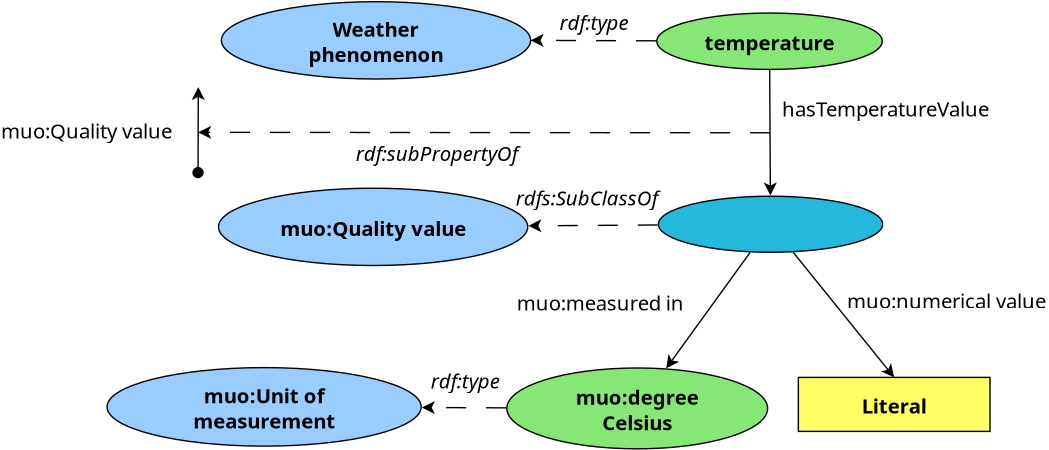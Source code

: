 <?xml version="1.0" encoding="UTF-8"?>
<dia:diagram xmlns:dia="http://www.lysator.liu.se/~alla/dia/">
  <dia:layer name="Hintergrund" visible="true" active="true">
    <dia:object type="Flowchart - Ellipse" version="0" id="O0">
      <dia:attribute name="obj_pos">
        <dia:point val="15.469,6.565"/>
      </dia:attribute>
      <dia:attribute name="obj_bb">
        <dia:rectangle val="15.434,6.53;30.966,10.466"/>
      </dia:attribute>
      <dia:attribute name="elem_corner">
        <dia:point val="15.469,6.565"/>
      </dia:attribute>
      <dia:attribute name="elem_width">
        <dia:real val="15.463"/>
      </dia:attribute>
      <dia:attribute name="elem_height">
        <dia:real val="3.866"/>
      </dia:attribute>
      <dia:attribute name="border_width">
        <dia:real val="0.07"/>
      </dia:attribute>
      <dia:attribute name="inner_color">
        <dia:color val="#99ccff"/>
      </dia:attribute>
      <dia:attribute name="show_background">
        <dia:boolean val="true"/>
      </dia:attribute>
      <dia:attribute name="padding">
        <dia:real val="0.354"/>
      </dia:attribute>
      <dia:attribute name="text">
        <dia:composite type="text">
          <dia:attribute name="string">
            <dia:string>#Weather
phenomenon#</dia:string>
          </dia:attribute>
          <dia:attribute name="font">
            <dia:font family="sans" style="80" name="Helvetica-Bold"/>
          </dia:attribute>
          <dia:attribute name="height">
            <dia:real val="1.27"/>
          </dia:attribute>
          <dia:attribute name="pos">
            <dia:point val="23.2,8.173"/>
          </dia:attribute>
          <dia:attribute name="color">
            <dia:color val="#000000"/>
          </dia:attribute>
          <dia:attribute name="alignment">
            <dia:enum val="1"/>
          </dia:attribute>
        </dia:composite>
      </dia:attribute>
    </dia:object>
    <dia:object type="Flowchart - Ellipse" version="0" id="O1">
      <dia:attribute name="obj_pos">
        <dia:point val="37.32,16.29"/>
      </dia:attribute>
      <dia:attribute name="obj_bb">
        <dia:rectangle val="37.285,16.255;48.569,19.128"/>
      </dia:attribute>
      <dia:attribute name="elem_corner">
        <dia:point val="37.32,16.29"/>
      </dia:attribute>
      <dia:attribute name="elem_width">
        <dia:real val="11.213"/>
      </dia:attribute>
      <dia:attribute name="elem_height">
        <dia:real val="2.803"/>
      </dia:attribute>
      <dia:attribute name="border_width">
        <dia:real val="0.07"/>
      </dia:attribute>
      <dia:attribute name="inner_color">
        <dia:color val="#23b8dc"/>
      </dia:attribute>
      <dia:attribute name="show_background">
        <dia:boolean val="true"/>
      </dia:attribute>
      <dia:attribute name="padding">
        <dia:real val="0.35"/>
      </dia:attribute>
      <dia:attribute name="text">
        <dia:composite type="text">
          <dia:attribute name="string">
            <dia:string>##</dia:string>
          </dia:attribute>
          <dia:attribute name="font">
            <dia:font family="sans" style="80" name="Helvetica-Bold"/>
          </dia:attribute>
          <dia:attribute name="height">
            <dia:real val="1.27"/>
          </dia:attribute>
          <dia:attribute name="pos">
            <dia:point val="42.927,18.002"/>
          </dia:attribute>
          <dia:attribute name="color">
            <dia:color val="#000000"/>
          </dia:attribute>
          <dia:attribute name="alignment">
            <dia:enum val="1"/>
          </dia:attribute>
        </dia:composite>
      </dia:attribute>
    </dia:object>
    <dia:object type="Flowchart - Ellipse" version="0" id="O2">
      <dia:attribute name="obj_pos">
        <dia:point val="37.238,7.132"/>
      </dia:attribute>
      <dia:attribute name="obj_bb">
        <dia:rectangle val="37.203,7.097;48.55,9.986"/>
      </dia:attribute>
      <dia:attribute name="elem_corner">
        <dia:point val="37.238,7.132"/>
      </dia:attribute>
      <dia:attribute name="elem_width">
        <dia:real val="11.277"/>
      </dia:attribute>
      <dia:attribute name="elem_height">
        <dia:real val="2.819"/>
      </dia:attribute>
      <dia:attribute name="border_width">
        <dia:real val="0.07"/>
      </dia:attribute>
      <dia:attribute name="inner_color">
        <dia:color val="#87e776"/>
      </dia:attribute>
      <dia:attribute name="show_background">
        <dia:boolean val="true"/>
      </dia:attribute>
      <dia:attribute name="padding">
        <dia:real val="0.35"/>
      </dia:attribute>
      <dia:attribute name="text">
        <dia:composite type="text">
          <dia:attribute name="string">
            <dia:string>#temperature#</dia:string>
          </dia:attribute>
          <dia:attribute name="font">
            <dia:font family="sans" style="80" name="Helvetica-Bold"/>
          </dia:attribute>
          <dia:attribute name="height">
            <dia:real val="1.27"/>
          </dia:attribute>
          <dia:attribute name="pos">
            <dia:point val="42.877,8.852"/>
          </dia:attribute>
          <dia:attribute name="color">
            <dia:color val="#000000"/>
          </dia:attribute>
          <dia:attribute name="alignment">
            <dia:enum val="1"/>
          </dia:attribute>
        </dia:composite>
      </dia:attribute>
    </dia:object>
    <dia:object type="Flowchart - Box" version="0" id="O3">
      <dia:attribute name="obj_pos">
        <dia:point val="44.318,25.35"/>
      </dia:attribute>
      <dia:attribute name="obj_bb">
        <dia:rectangle val="44.282,25.315;53.935,28.085"/>
      </dia:attribute>
      <dia:attribute name="elem_corner">
        <dia:point val="44.318,25.35"/>
      </dia:attribute>
      <dia:attribute name="elem_width">
        <dia:real val="9.583"/>
      </dia:attribute>
      <dia:attribute name="elem_height">
        <dia:real val="2.7"/>
      </dia:attribute>
      <dia:attribute name="border_width">
        <dia:real val="0.07"/>
      </dia:attribute>
      <dia:attribute name="inner_color">
        <dia:color val="#ffff66"/>
      </dia:attribute>
      <dia:attribute name="show_background">
        <dia:boolean val="true"/>
      </dia:attribute>
      <dia:attribute name="padding">
        <dia:real val="0.5"/>
      </dia:attribute>
      <dia:attribute name="text">
        <dia:composite type="text">
          <dia:attribute name="string">
            <dia:string>#Literal#</dia:string>
          </dia:attribute>
          <dia:attribute name="font">
            <dia:font family="sans" style="80" name="Helvetica-Bold"/>
          </dia:attribute>
          <dia:attribute name="height">
            <dia:real val="1.27"/>
          </dia:attribute>
          <dia:attribute name="pos">
            <dia:point val="49.109,27.01"/>
          </dia:attribute>
          <dia:attribute name="color">
            <dia:color val="#000000"/>
          </dia:attribute>
          <dia:attribute name="alignment">
            <dia:enum val="1"/>
          </dia:attribute>
        </dia:composite>
      </dia:attribute>
    </dia:object>
    <dia:object type="Standard - Line" version="0" id="O4">
      <dia:attribute name="obj_pos">
        <dia:point val="44.058,19.093"/>
      </dia:attribute>
      <dia:attribute name="obj_bb">
        <dia:rectangle val="44.008,19.043;49.158,25.411"/>
      </dia:attribute>
      <dia:attribute name="conn_endpoints">
        <dia:point val="44.058,19.093"/>
        <dia:point val="49.109,25.35"/>
      </dia:attribute>
      <dia:attribute name="numcp">
        <dia:int val="1"/>
      </dia:attribute>
      <dia:attribute name="line_width">
        <dia:real val="0.07"/>
      </dia:attribute>
      <dia:attribute name="end_arrow">
        <dia:enum val="22"/>
      </dia:attribute>
      <dia:attribute name="end_arrow_length">
        <dia:real val="0.5"/>
      </dia:attribute>
      <dia:attribute name="end_arrow_width">
        <dia:real val="0.5"/>
      </dia:attribute>
      <dia:connections>
        <dia:connection handle="0" to="O1" connection="16"/>
        <dia:connection handle="1" to="O3" connection="2"/>
      </dia:connections>
    </dia:object>
    <dia:object type="Standard - Line" version="0" id="O5">
      <dia:attribute name="obj_pos">
        <dia:point val="14.301,15.36"/>
      </dia:attribute>
      <dia:attribute name="obj_bb">
        <dia:rectangle val="13.985,10.755;14.642,15.41"/>
      </dia:attribute>
      <dia:attribute name="conn_endpoints">
        <dia:point val="14.301,15.36"/>
        <dia:point val="14.315,10.833"/>
      </dia:attribute>
      <dia:attribute name="numcp">
        <dia:int val="1"/>
      </dia:attribute>
      <dia:attribute name="line_width">
        <dia:real val="0.07"/>
      </dia:attribute>
      <dia:attribute name="start_arrow">
        <dia:enum val="8"/>
      </dia:attribute>
      <dia:attribute name="start_arrow_length">
        <dia:real val="0.5"/>
      </dia:attribute>
      <dia:attribute name="start_arrow_width">
        <dia:real val="0.5"/>
      </dia:attribute>
      <dia:attribute name="end_arrow">
        <dia:enum val="22"/>
      </dia:attribute>
      <dia:attribute name="end_arrow_length">
        <dia:real val="0.5"/>
      </dia:attribute>
      <dia:attribute name="end_arrow_width">
        <dia:real val="0.5"/>
      </dia:attribute>
    </dia:object>
    <dia:object type="Standard - Line" version="0" id="O6">
      <dia:attribute name="obj_pos">
        <dia:point val="42.902,13.12"/>
      </dia:attribute>
      <dia:attribute name="obj_bb">
        <dia:rectangle val="14.23,12.769;42.937,13.425"/>
      </dia:attribute>
      <dia:attribute name="conn_endpoints">
        <dia:point val="42.902,13.12"/>
        <dia:point val="14.308,13.097"/>
      </dia:attribute>
      <dia:attribute name="numcp">
        <dia:int val="1"/>
      </dia:attribute>
      <dia:attribute name="line_width">
        <dia:real val="0.07"/>
      </dia:attribute>
      <dia:attribute name="line_style">
        <dia:enum val="1"/>
      </dia:attribute>
      <dia:attribute name="end_arrow">
        <dia:enum val="22"/>
      </dia:attribute>
      <dia:attribute name="end_arrow_length">
        <dia:real val="0.5"/>
      </dia:attribute>
      <dia:attribute name="end_arrow_width">
        <dia:real val="0.5"/>
      </dia:attribute>
      <dia:connections>
        <dia:connection handle="0" to="O16" connection="0"/>
        <dia:connection handle="1" to="O5" connection="0"/>
      </dia:connections>
    </dia:object>
    <dia:object type="Standard - Line" version="0" id="O7">
      <dia:attribute name="obj_pos">
        <dia:point val="37.204,8.521"/>
      </dia:attribute>
      <dia:attribute name="obj_bb">
        <dia:rectangle val="30.853,8.172;37.239,8.829"/>
      </dia:attribute>
      <dia:attribute name="conn_endpoints">
        <dia:point val="37.204,8.521"/>
        <dia:point val="30.931,8.498"/>
      </dia:attribute>
      <dia:attribute name="numcp">
        <dia:int val="1"/>
      </dia:attribute>
      <dia:attribute name="line_width">
        <dia:real val="0.07"/>
      </dia:attribute>
      <dia:attribute name="line_style">
        <dia:enum val="1"/>
      </dia:attribute>
      <dia:attribute name="end_arrow">
        <dia:enum val="22"/>
      </dia:attribute>
      <dia:attribute name="end_arrow_length">
        <dia:real val="0.5"/>
      </dia:attribute>
      <dia:attribute name="end_arrow_width">
        <dia:real val="0.5"/>
      </dia:attribute>
      <dia:connections>
        <dia:connection handle="0" to="O2" connection="16"/>
        <dia:connection handle="1" to="O0" connection="0"/>
      </dia:connections>
    </dia:object>
    <dia:object type="Standard - Text" version="1" id="O8">
      <dia:attribute name="obj_pos">
        <dia:point val="43.5,12.3"/>
      </dia:attribute>
      <dia:attribute name="obj_bb">
        <dia:rectangle val="43.5,11.325;54.552,12.599"/>
      </dia:attribute>
      <dia:attribute name="text">
        <dia:composite type="text">
          <dia:attribute name="string">
            <dia:string>#hasTemperatureValue#</dia:string>
          </dia:attribute>
          <dia:attribute name="font">
            <dia:font family="sans" style="0" name="Helvetica"/>
          </dia:attribute>
          <dia:attribute name="height">
            <dia:real val="1.27"/>
          </dia:attribute>
          <dia:attribute name="pos">
            <dia:point val="43.5,12.3"/>
          </dia:attribute>
          <dia:attribute name="color">
            <dia:color val="#000000"/>
          </dia:attribute>
          <dia:attribute name="alignment">
            <dia:enum val="0"/>
          </dia:attribute>
        </dia:composite>
      </dia:attribute>
      <dia:attribute name="valign">
        <dia:enum val="3"/>
      </dia:attribute>
    </dia:object>
    <dia:object type="Standard - Text" version="1" id="O9">
      <dia:attribute name="obj_pos">
        <dia:point val="32.372,7.976"/>
      </dia:attribute>
      <dia:attribute name="obj_bb">
        <dia:rectangle val="32.372,7.031;36.404,8.216"/>
      </dia:attribute>
      <dia:attribute name="text">
        <dia:composite type="text">
          <dia:attribute name="string">
            <dia:string>#rdf:type#</dia:string>
          </dia:attribute>
          <dia:attribute name="font">
            <dia:font family="sans" style="8" name="Helvetica-Oblique"/>
          </dia:attribute>
          <dia:attribute name="height">
            <dia:real val="1.27"/>
          </dia:attribute>
          <dia:attribute name="pos">
            <dia:point val="32.372,7.976"/>
          </dia:attribute>
          <dia:attribute name="color">
            <dia:color val="#000000"/>
          </dia:attribute>
          <dia:attribute name="alignment">
            <dia:enum val="0"/>
          </dia:attribute>
        </dia:composite>
      </dia:attribute>
      <dia:attribute name="valign">
        <dia:enum val="3"/>
      </dia:attribute>
    </dia:object>
    <dia:object type="Standard - Text" version="1" id="O10">
      <dia:attribute name="obj_pos">
        <dia:point val="46.75,21.9"/>
      </dia:attribute>
      <dia:attribute name="obj_bb">
        <dia:rectangle val="46.75,20.955;57.517,22.14"/>
      </dia:attribute>
      <dia:attribute name="text">
        <dia:composite type="text">
          <dia:attribute name="string">
            <dia:string>#muo:numerical value#</dia:string>
          </dia:attribute>
          <dia:attribute name="font">
            <dia:font family="sans" style="0" name="Helvetica"/>
          </dia:attribute>
          <dia:attribute name="height">
            <dia:real val="1.27"/>
          </dia:attribute>
          <dia:attribute name="pos">
            <dia:point val="46.75,21.9"/>
          </dia:attribute>
          <dia:attribute name="color">
            <dia:color val="#000000"/>
          </dia:attribute>
          <dia:attribute name="alignment">
            <dia:enum val="0"/>
          </dia:attribute>
        </dia:composite>
      </dia:attribute>
      <dia:attribute name="valign">
        <dia:enum val="3"/>
      </dia:attribute>
    </dia:object>
    <dia:object type="Standard - Text" version="1" id="O11">
      <dia:attribute name="obj_pos">
        <dia:point val="4.45,13.4"/>
      </dia:attribute>
      <dia:attribute name="obj_bb">
        <dia:rectangle val="4.45,12.455;13.783,13.64"/>
      </dia:attribute>
      <dia:attribute name="text">
        <dia:composite type="text">
          <dia:attribute name="string">
            <dia:string>#muo:Quality value#</dia:string>
          </dia:attribute>
          <dia:attribute name="font">
            <dia:font family="sans" style="0" name="Helvetica"/>
          </dia:attribute>
          <dia:attribute name="height">
            <dia:real val="1.27"/>
          </dia:attribute>
          <dia:attribute name="pos">
            <dia:point val="4.45,13.4"/>
          </dia:attribute>
          <dia:attribute name="color">
            <dia:color val="#000000"/>
          </dia:attribute>
          <dia:attribute name="alignment">
            <dia:enum val="0"/>
          </dia:attribute>
        </dia:composite>
      </dia:attribute>
      <dia:attribute name="valign">
        <dia:enum val="3"/>
      </dia:attribute>
    </dia:object>
    <dia:object type="Standard - Text" version="1" id="O12">
      <dia:attribute name="obj_pos">
        <dia:point val="22.185,14.535"/>
      </dia:attribute>
      <dia:attribute name="obj_bb">
        <dia:rectangle val="22.185,13.59;31.36,14.775"/>
      </dia:attribute>
      <dia:attribute name="text">
        <dia:composite type="text">
          <dia:attribute name="string">
            <dia:string>#rdf:subPropertyOf#</dia:string>
          </dia:attribute>
          <dia:attribute name="font">
            <dia:font family="sans" style="8" name="Helvetica-Oblique"/>
          </dia:attribute>
          <dia:attribute name="height">
            <dia:real val="1.27"/>
          </dia:attribute>
          <dia:attribute name="pos">
            <dia:point val="22.185,14.535"/>
          </dia:attribute>
          <dia:attribute name="color">
            <dia:color val="#000000"/>
          </dia:attribute>
          <dia:attribute name="alignment">
            <dia:enum val="0"/>
          </dia:attribute>
        </dia:composite>
      </dia:attribute>
      <dia:attribute name="valign">
        <dia:enum val="3"/>
      </dia:attribute>
    </dia:object>
    <dia:object type="Flowchart - Ellipse" version="0" id="O13">
      <dia:attribute name="obj_pos">
        <dia:point val="15.325,15.89"/>
      </dia:attribute>
      <dia:attribute name="obj_bb">
        <dia:rectangle val="15.29,15.855;30.823,19.791"/>
      </dia:attribute>
      <dia:attribute name="elem_corner">
        <dia:point val="15.325,15.89"/>
      </dia:attribute>
      <dia:attribute name="elem_width">
        <dia:real val="15.463"/>
      </dia:attribute>
      <dia:attribute name="elem_height">
        <dia:real val="3.866"/>
      </dia:attribute>
      <dia:attribute name="border_width">
        <dia:real val="0.07"/>
      </dia:attribute>
      <dia:attribute name="inner_color">
        <dia:color val="#99ccff"/>
      </dia:attribute>
      <dia:attribute name="show_background">
        <dia:boolean val="true"/>
      </dia:attribute>
      <dia:attribute name="padding">
        <dia:real val="0.354"/>
      </dia:attribute>
      <dia:attribute name="text">
        <dia:composite type="text">
          <dia:attribute name="string">
            <dia:string>#muo:Quality value#</dia:string>
          </dia:attribute>
          <dia:attribute name="font">
            <dia:font family="sans" style="80" name="Helvetica-Bold"/>
          </dia:attribute>
          <dia:attribute name="height">
            <dia:real val="1.27"/>
          </dia:attribute>
          <dia:attribute name="pos">
            <dia:point val="23.056,18.133"/>
          </dia:attribute>
          <dia:attribute name="color">
            <dia:color val="#000000"/>
          </dia:attribute>
          <dia:attribute name="alignment">
            <dia:enum val="1"/>
          </dia:attribute>
        </dia:composite>
      </dia:attribute>
    </dia:object>
    <dia:object type="Standard - Line" version="0" id="O14">
      <dia:attribute name="obj_pos">
        <dia:point val="37.287,17.729"/>
      </dia:attribute>
      <dia:attribute name="obj_bb">
        <dia:rectangle val="30.741,17.439;37.322,18.096"/>
      </dia:attribute>
      <dia:attribute name="conn_endpoints">
        <dia:point val="37.287,17.729"/>
        <dia:point val="30.819,17.772"/>
      </dia:attribute>
      <dia:attribute name="numcp">
        <dia:int val="1"/>
      </dia:attribute>
      <dia:attribute name="line_width">
        <dia:real val="0.07"/>
      </dia:attribute>
      <dia:attribute name="line_style">
        <dia:enum val="1"/>
      </dia:attribute>
      <dia:attribute name="end_arrow">
        <dia:enum val="22"/>
      </dia:attribute>
      <dia:attribute name="end_arrow_length">
        <dia:real val="0.5"/>
      </dia:attribute>
      <dia:attribute name="end_arrow_width">
        <dia:real val="0.5"/>
      </dia:attribute>
      <dia:connections>
        <dia:connection handle="0" to="O1" connection="16"/>
        <dia:connection handle="1" to="O13" connection="16"/>
      </dia:connections>
    </dia:object>
    <dia:object type="Standard - Text" version="1" id="O15">
      <dia:attribute name="obj_pos">
        <dia:point val="30.19,16.75"/>
      </dia:attribute>
      <dia:attribute name="obj_bb">
        <dia:rectangle val="30.19,15.805;38.345,16.99"/>
      </dia:attribute>
      <dia:attribute name="text">
        <dia:composite type="text">
          <dia:attribute name="string">
            <dia:string>#rdfs:SubClassOf#</dia:string>
          </dia:attribute>
          <dia:attribute name="font">
            <dia:font family="sans" style="8" name="Helvetica-Oblique"/>
          </dia:attribute>
          <dia:attribute name="height">
            <dia:real val="1.27"/>
          </dia:attribute>
          <dia:attribute name="pos">
            <dia:point val="30.19,16.75"/>
          </dia:attribute>
          <dia:attribute name="color">
            <dia:color val="#000000"/>
          </dia:attribute>
          <dia:attribute name="alignment">
            <dia:enum val="0"/>
          </dia:attribute>
        </dia:composite>
      </dia:attribute>
      <dia:attribute name="valign">
        <dia:enum val="3"/>
      </dia:attribute>
    </dia:object>
    <dia:object type="Standard - Line" version="0" id="O16">
      <dia:attribute name="obj_pos">
        <dia:point val="42.885,9.986"/>
      </dia:attribute>
      <dia:attribute name="obj_bb">
        <dia:rectangle val="42.587,9.951;43.244,16.333"/>
      </dia:attribute>
      <dia:attribute name="conn_endpoints">
        <dia:point val="42.885,9.986"/>
        <dia:point val="42.919,16.255"/>
      </dia:attribute>
      <dia:attribute name="numcp">
        <dia:int val="1"/>
      </dia:attribute>
      <dia:attribute name="line_width">
        <dia:real val="0.07"/>
      </dia:attribute>
      <dia:attribute name="end_arrow">
        <dia:enum val="22"/>
      </dia:attribute>
      <dia:attribute name="end_arrow_length">
        <dia:real val="0.5"/>
      </dia:attribute>
      <dia:attribute name="end_arrow_width">
        <dia:real val="0.5"/>
      </dia:attribute>
      <dia:connections>
        <dia:connection handle="0" to="O2" connection="16"/>
        <dia:connection handle="1" to="O1" connection="16"/>
      </dia:connections>
    </dia:object>
    <dia:object type="Flowchart - Ellipse" version="0" id="O17">
      <dia:attribute name="obj_pos">
        <dia:point val="29.741,24.879"/>
      </dia:attribute>
      <dia:attribute name="obj_bb">
        <dia:rectangle val="29.706,24.844;42.816,28.956"/>
      </dia:attribute>
      <dia:attribute name="elem_corner">
        <dia:point val="29.741,24.879"/>
      </dia:attribute>
      <dia:attribute name="elem_width">
        <dia:real val="13.04"/>
      </dia:attribute>
      <dia:attribute name="elem_height">
        <dia:real val="4.042"/>
      </dia:attribute>
      <dia:attribute name="border_width">
        <dia:real val="0.07"/>
      </dia:attribute>
      <dia:attribute name="inner_color">
        <dia:color val="#87e776"/>
      </dia:attribute>
      <dia:attribute name="show_background">
        <dia:boolean val="true"/>
      </dia:attribute>
      <dia:attribute name="padding">
        <dia:real val="0.35"/>
      </dia:attribute>
      <dia:attribute name="text">
        <dia:composite type="text">
          <dia:attribute name="string">
            <dia:string>#muo:degree
Celsius#</dia:string>
          </dia:attribute>
          <dia:attribute name="font">
            <dia:font family="sans" style="80" name="Helvetica-Bold"/>
          </dia:attribute>
          <dia:attribute name="height">
            <dia:real val="1.27"/>
          </dia:attribute>
          <dia:attribute name="pos">
            <dia:point val="36.261,26.575"/>
          </dia:attribute>
          <dia:attribute name="color">
            <dia:color val="#000000"/>
          </dia:attribute>
          <dia:attribute name="alignment">
            <dia:enum val="1"/>
          </dia:attribute>
        </dia:composite>
      </dia:attribute>
    </dia:object>
    <dia:object type="Standard - Line" version="0" id="O18">
      <dia:attribute name="obj_pos">
        <dia:point val="41.908,19.099"/>
      </dia:attribute>
      <dia:attribute name="obj_bb">
        <dia:rectangle val="37.659,19.05;41.957,24.965"/>
      </dia:attribute>
      <dia:attribute name="conn_endpoints">
        <dia:point val="41.908,19.099"/>
        <dia:point val="37.708,24.901"/>
      </dia:attribute>
      <dia:attribute name="numcp">
        <dia:int val="1"/>
      </dia:attribute>
      <dia:attribute name="line_width">
        <dia:real val="0.07"/>
      </dia:attribute>
      <dia:attribute name="end_arrow">
        <dia:enum val="22"/>
      </dia:attribute>
      <dia:attribute name="end_arrow_length">
        <dia:real val="0.5"/>
      </dia:attribute>
      <dia:attribute name="end_arrow_width">
        <dia:real val="0.5"/>
      </dia:attribute>
      <dia:connections>
        <dia:connection handle="0" to="O1" connection="16"/>
        <dia:connection handle="1" to="O17" connection="16"/>
      </dia:connections>
    </dia:object>
    <dia:object type="Standard - Text" version="1" id="O19">
      <dia:attribute name="obj_pos">
        <dia:point val="30.24,22"/>
      </dia:attribute>
      <dia:attribute name="obj_bb">
        <dia:rectangle val="30.24,21.055;39.167,22.24"/>
      </dia:attribute>
      <dia:attribute name="text">
        <dia:composite type="text">
          <dia:attribute name="string">
            <dia:string>#muo:measured in#</dia:string>
          </dia:attribute>
          <dia:attribute name="font">
            <dia:font family="sans" style="0" name="Helvetica"/>
          </dia:attribute>
          <dia:attribute name="height">
            <dia:real val="1.27"/>
          </dia:attribute>
          <dia:attribute name="pos">
            <dia:point val="30.24,22"/>
          </dia:attribute>
          <dia:attribute name="color">
            <dia:color val="#000000"/>
          </dia:attribute>
          <dia:attribute name="alignment">
            <dia:enum val="0"/>
          </dia:attribute>
        </dia:composite>
      </dia:attribute>
      <dia:attribute name="valign">
        <dia:enum val="3"/>
      </dia:attribute>
    </dia:object>
    <dia:object type="Flowchart - Ellipse" version="0" id="O20">
      <dia:attribute name="obj_pos">
        <dia:point val="9.754,24.86"/>
      </dia:attribute>
      <dia:attribute name="obj_bb">
        <dia:rectangle val="9.719,24.825;25.494,28.821"/>
      </dia:attribute>
      <dia:attribute name="elem_corner">
        <dia:point val="9.754,24.86"/>
      </dia:attribute>
      <dia:attribute name="elem_width">
        <dia:real val="15.705"/>
      </dia:attribute>
      <dia:attribute name="elem_height">
        <dia:real val="3.926"/>
      </dia:attribute>
      <dia:attribute name="border_width">
        <dia:real val="0.07"/>
      </dia:attribute>
      <dia:attribute name="inner_color">
        <dia:color val="#99ccff"/>
      </dia:attribute>
      <dia:attribute name="show_background">
        <dia:boolean val="true"/>
      </dia:attribute>
      <dia:attribute name="padding">
        <dia:real val="0.354"/>
      </dia:attribute>
      <dia:attribute name="text">
        <dia:composite type="text">
          <dia:attribute name="string">
            <dia:string>#muo:Unit of
measurement#</dia:string>
          </dia:attribute>
          <dia:attribute name="font">
            <dia:font family="sans" style="80" name="Helvetica-Bold"/>
          </dia:attribute>
          <dia:attribute name="height">
            <dia:real val="1.27"/>
          </dia:attribute>
          <dia:attribute name="pos">
            <dia:point val="17.606,26.498"/>
          </dia:attribute>
          <dia:attribute name="color">
            <dia:color val="#000000"/>
          </dia:attribute>
          <dia:attribute name="alignment">
            <dia:enum val="1"/>
          </dia:attribute>
        </dia:composite>
      </dia:attribute>
    </dia:object>
    <dia:object type="Standard - Line" version="0" id="O21">
      <dia:attribute name="obj_pos">
        <dia:point val="29.707,26.873"/>
      </dia:attribute>
      <dia:attribute name="obj_bb">
        <dia:rectangle val="25.415,26.53;29.742,27.186"/>
      </dia:attribute>
      <dia:attribute name="conn_endpoints">
        <dia:point val="29.707,26.873"/>
        <dia:point val="25.493,26.855"/>
      </dia:attribute>
      <dia:attribute name="numcp">
        <dia:int val="1"/>
      </dia:attribute>
      <dia:attribute name="line_width">
        <dia:real val="0.07"/>
      </dia:attribute>
      <dia:attribute name="line_style">
        <dia:enum val="1"/>
      </dia:attribute>
      <dia:attribute name="end_arrow">
        <dia:enum val="22"/>
      </dia:attribute>
      <dia:attribute name="end_arrow_length">
        <dia:real val="0.5"/>
      </dia:attribute>
      <dia:attribute name="end_arrow_width">
        <dia:real val="0.5"/>
      </dia:attribute>
      <dia:connections>
        <dia:connection handle="0" to="O17" connection="16"/>
        <dia:connection handle="1" to="O20" connection="16"/>
      </dia:connections>
    </dia:object>
    <dia:object type="Standard - Text" version="1" id="O22">
      <dia:attribute name="obj_pos">
        <dia:point val="25.94,25.9"/>
      </dia:attribute>
      <dia:attribute name="obj_bb">
        <dia:rectangle val="25.94,24.955;29.973,26.14"/>
      </dia:attribute>
      <dia:attribute name="text">
        <dia:composite type="text">
          <dia:attribute name="string">
            <dia:string>#rdf:type#</dia:string>
          </dia:attribute>
          <dia:attribute name="font">
            <dia:font family="sans" style="8" name="Helvetica-Oblique"/>
          </dia:attribute>
          <dia:attribute name="height">
            <dia:real val="1.27"/>
          </dia:attribute>
          <dia:attribute name="pos">
            <dia:point val="25.94,25.9"/>
          </dia:attribute>
          <dia:attribute name="color">
            <dia:color val="#000000"/>
          </dia:attribute>
          <dia:attribute name="alignment">
            <dia:enum val="0"/>
          </dia:attribute>
        </dia:composite>
      </dia:attribute>
      <dia:attribute name="valign">
        <dia:enum val="3"/>
      </dia:attribute>
    </dia:object>
  </dia:layer>
</dia:diagram>
